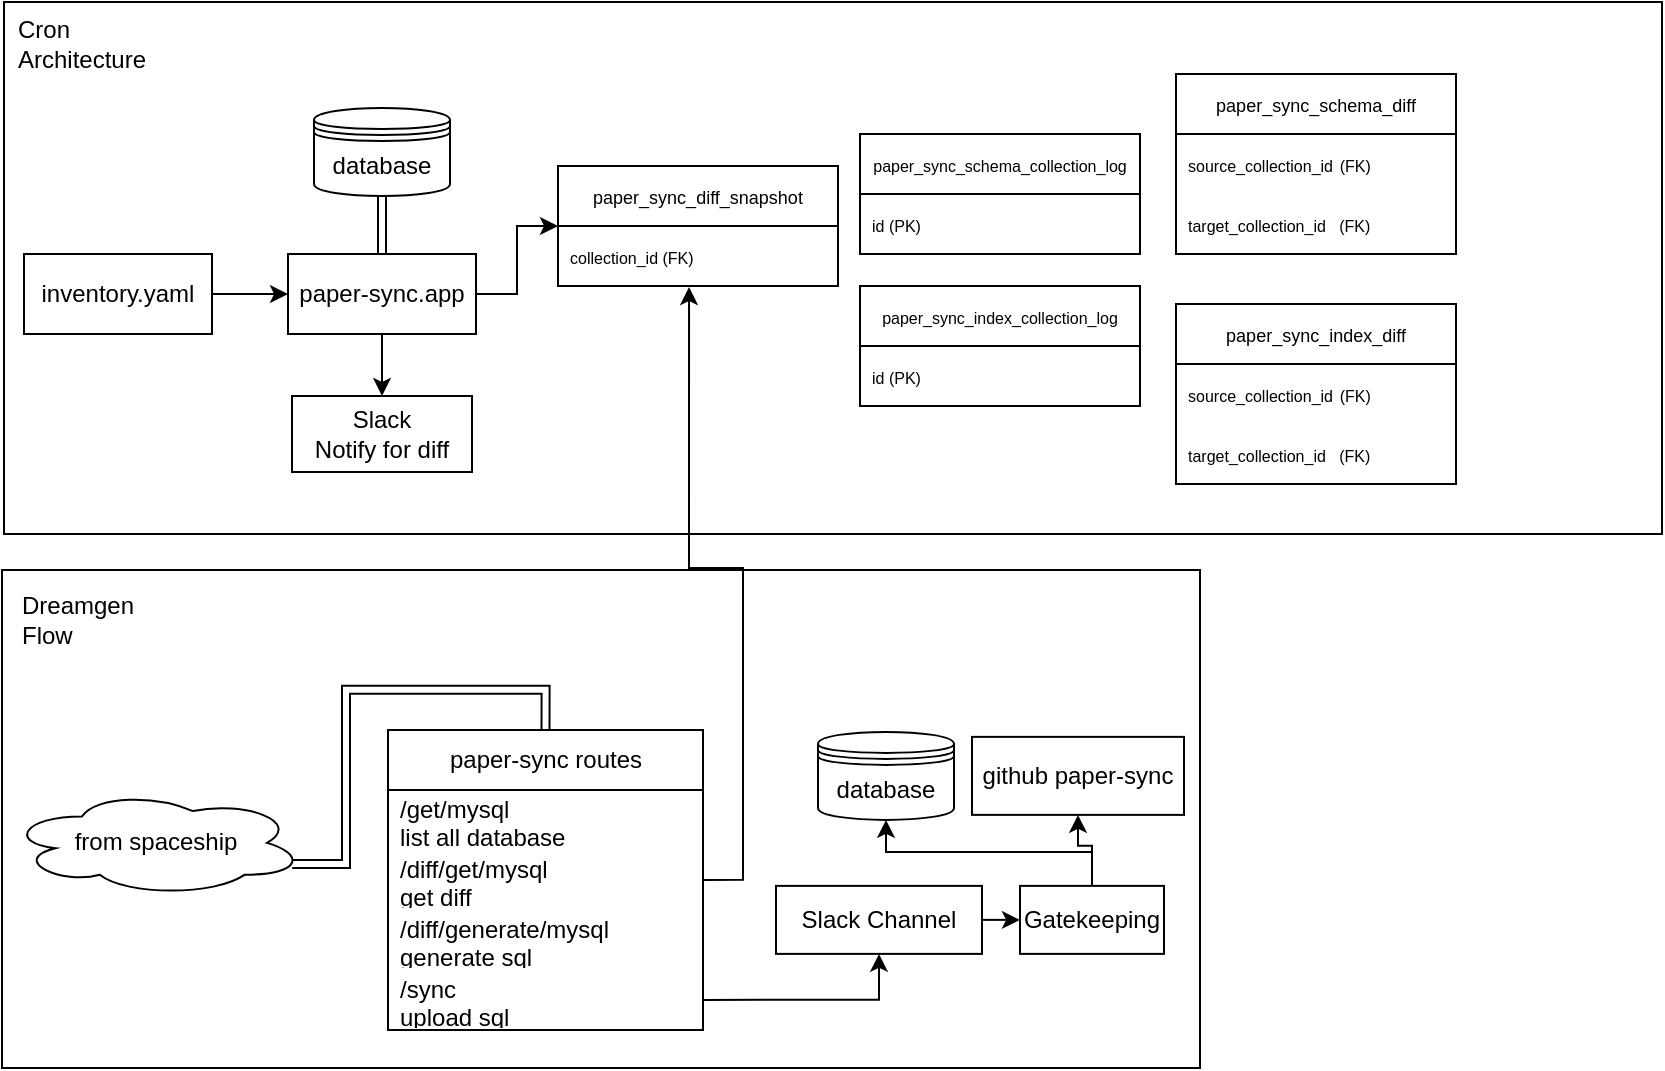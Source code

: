<mxfile version="28.2.5">
  <diagram name="Page-1" id="0FveS2tX93X4ZdKStLT3">
    <mxGraphModel dx="946" dy="563" grid="0" gridSize="10" guides="1" tooltips="1" connect="1" arrows="1" fold="1" page="1" pageScale="1" pageWidth="1169" pageHeight="827" math="0" shadow="0">
      <root>
        <mxCell id="0" />
        <mxCell id="1" parent="0" />
        <mxCell id="ZmzHimU4FkvrAkHHGpjB-24" value="" style="rounded=0;whiteSpace=wrap;html=1;" parent="1" vertex="1">
          <mxGeometry x="181" y="194" width="829" height="266" as="geometry" />
        </mxCell>
        <mxCell id="ZmzHimU4FkvrAkHHGpjB-4" style="edgeStyle=orthogonalEdgeStyle;rounded=0;orthogonalLoop=1;jettySize=auto;html=1;exitX=1;exitY=0.5;exitDx=0;exitDy=0;entryX=0;entryY=0.5;entryDx=0;entryDy=0;" parent="1" source="ZmzHimU4FkvrAkHHGpjB-2" target="ZmzHimU4FkvrAkHHGpjB-3" edge="1">
          <mxGeometry relative="1" as="geometry" />
        </mxCell>
        <mxCell id="ZmzHimU4FkvrAkHHGpjB-2" value="inventory.yaml" style="rounded=0;whiteSpace=wrap;html=1;" parent="1" vertex="1">
          <mxGeometry x="191" y="320" width="94" height="40" as="geometry" />
        </mxCell>
        <mxCell id="rLja4aOVXikeudo826eQ-23" style="edgeStyle=orthogonalEdgeStyle;rounded=0;orthogonalLoop=1;jettySize=auto;html=1;exitX=0.5;exitY=1;exitDx=0;exitDy=0;entryX=0.5;entryY=0;entryDx=0;entryDy=0;" parent="1" source="ZmzHimU4FkvrAkHHGpjB-3" target="rLja4aOVXikeudo826eQ-22" edge="1">
          <mxGeometry relative="1" as="geometry" />
        </mxCell>
        <mxCell id="Zzj0IOWBo7RuuzBgoP1q-1" style="edgeStyle=orthogonalEdgeStyle;rounded=0;orthogonalLoop=1;jettySize=auto;html=1;exitX=1;exitY=0.5;exitDx=0;exitDy=0;" edge="1" parent="1" source="ZmzHimU4FkvrAkHHGpjB-3" target="ZmzHimU4FkvrAkHHGpjB-11">
          <mxGeometry relative="1" as="geometry" />
        </mxCell>
        <mxCell id="ZmzHimU4FkvrAkHHGpjB-3" value="paper-sync.app" style="rounded=0;whiteSpace=wrap;html=1;" parent="1" vertex="1">
          <mxGeometry x="323" y="320" width="94" height="40" as="geometry" />
        </mxCell>
        <mxCell id="ZmzHimU4FkvrAkHHGpjB-6" style="edgeStyle=orthogonalEdgeStyle;rounded=0;orthogonalLoop=1;jettySize=auto;html=1;exitX=0.5;exitY=1;exitDx=0;exitDy=0;entryX=0.5;entryY=0;entryDx=0;entryDy=0;shape=link;" parent="1" source="ZmzHimU4FkvrAkHHGpjB-5" target="ZmzHimU4FkvrAkHHGpjB-3" edge="1">
          <mxGeometry relative="1" as="geometry" />
        </mxCell>
        <mxCell id="ZmzHimU4FkvrAkHHGpjB-5" value="database" style="shape=datastore;whiteSpace=wrap;html=1;" parent="1" vertex="1">
          <mxGeometry x="336" y="247" width="68" height="44" as="geometry" />
        </mxCell>
        <mxCell id="ZmzHimU4FkvrAkHHGpjB-7" value="&lt;span&gt;&lt;/span&gt;&lt;span&gt;&lt;/span&gt;&lt;span style=&quot;white-space-collapse: preserve;&quot;&gt;&lt;font style=&quot;font-size: 8px;&quot;&gt;paper_sync_schema_collection_log&lt;/font&gt;&lt;/span&gt;" style="swimlane;fontStyle=0;childLayout=stackLayout;horizontal=1;startSize=30;horizontalStack=0;resizeParent=1;resizeParentMax=0;resizeLast=0;collapsible=1;marginBottom=0;whiteSpace=wrap;html=1;" parent="1" vertex="1">
          <mxGeometry x="609" y="260" width="140" height="60" as="geometry" />
        </mxCell>
        <mxCell id="ZmzHimU4FkvrAkHHGpjB-8" value="&lt;span&gt;&lt;/span&gt;&lt;span&gt;&lt;/span&gt;&lt;span style=&quot;white-space-collapse: preserve;&quot;&gt;&lt;font style=&quot;font-size: 8px;&quot;&gt;id (PK)&lt;/font&gt;&lt;/span&gt;" style="text;strokeColor=none;fillColor=none;align=left;verticalAlign=middle;spacingLeft=4;spacingRight=4;overflow=hidden;points=[[0,0.5],[1,0.5]];portConstraint=eastwest;rotatable=0;whiteSpace=wrap;html=1;" parent="ZmzHimU4FkvrAkHHGpjB-7" vertex="1">
          <mxGeometry y="30" width="140" height="30" as="geometry" />
        </mxCell>
        <mxCell id="ZmzHimU4FkvrAkHHGpjB-11" value="&lt;span&gt;&lt;/span&gt;&lt;span&gt;&lt;/span&gt;&lt;span&gt;&lt;/span&gt;&lt;span style=&quot;white-space-collapse: preserve;&quot;&gt;&lt;font style=&quot;font-size: 9px;&quot;&gt;paper_sync_diff_snapshot&lt;/font&gt;&lt;/span&gt;" style="swimlane;fontStyle=0;childLayout=stackLayout;horizontal=1;startSize=30;horizontalStack=0;resizeParent=1;resizeParentMax=0;resizeLast=0;collapsible=1;marginBottom=0;whiteSpace=wrap;html=1;" parent="1" vertex="1">
          <mxGeometry x="458" y="276" width="140" height="60" as="geometry" />
        </mxCell>
        <mxCell id="ZmzHimU4FkvrAkHHGpjB-12" value="&lt;span&gt;&lt;/span&gt;&lt;span&gt;&lt;/span&gt;&lt;span&gt;&lt;/span&gt;&lt;span style=&quot;white-space-collapse: preserve;&quot;&gt;&lt;font style=&quot;font-size: 8px;&quot;&gt;collection_id (FK)&lt;/font&gt;&lt;/span&gt;" style="text;strokeColor=none;fillColor=none;align=left;verticalAlign=middle;spacingLeft=4;spacingRight=4;overflow=hidden;points=[[0,0.5],[1,0.5]];portConstraint=eastwest;rotatable=0;whiteSpace=wrap;html=1;" parent="ZmzHimU4FkvrAkHHGpjB-11" vertex="1">
          <mxGeometry y="30" width="140" height="30" as="geometry" />
        </mxCell>
        <mxCell id="ZmzHimU4FkvrAkHHGpjB-26" value="Cron Architecture" style="text;html=1;align=left;verticalAlign=middle;whiteSpace=wrap;rounded=0;" parent="1" vertex="1">
          <mxGeometry x="186" y="200" width="60" height="30" as="geometry" />
        </mxCell>
        <mxCell id="rLja4aOVXikeudo826eQ-20" value="" style="group" parent="1" vertex="1" connectable="0">
          <mxGeometry x="180" y="478" width="599" height="249" as="geometry" />
        </mxCell>
        <mxCell id="rLja4aOVXikeudo826eQ-19" value="" style="rounded=0;whiteSpace=wrap;html=1;" parent="rLja4aOVXikeudo826eQ-20" vertex="1">
          <mxGeometry width="599" height="249" as="geometry" />
        </mxCell>
        <mxCell id="rLja4aOVXikeudo826eQ-8" style="edgeStyle=orthogonalEdgeStyle;rounded=0;orthogonalLoop=1;jettySize=auto;html=1;exitX=0.96;exitY=0.7;exitDx=0;exitDy=0;exitPerimeter=0;entryX=0.5;entryY=0;entryDx=0;entryDy=0;shape=link;" parent="rLja4aOVXikeudo826eQ-20" source="rLja4aOVXikeudo826eQ-1" target="rLja4aOVXikeudo826eQ-4" edge="1">
          <mxGeometry relative="1" as="geometry" />
        </mxCell>
        <mxCell id="rLja4aOVXikeudo826eQ-1" value="from spaceship" style="ellipse;shape=cloud;whiteSpace=wrap;html=1;" parent="rLja4aOVXikeudo826eQ-20" vertex="1">
          <mxGeometry x="3" y="109.94" width="148" height="53" as="geometry" />
        </mxCell>
        <mxCell id="rLja4aOVXikeudo826eQ-4" value="paper-sync routes" style="swimlane;fontStyle=0;childLayout=stackLayout;horizontal=1;startSize=30;horizontalStack=0;resizeParent=1;resizeParentMax=0;resizeLast=0;collapsible=1;marginBottom=0;whiteSpace=wrap;html=1;" parent="rLja4aOVXikeudo826eQ-20" vertex="1">
          <mxGeometry x="193" y="79.94" width="157.5" height="150" as="geometry" />
        </mxCell>
        <mxCell id="rLja4aOVXikeudo826eQ-5" value="/get/mysql&lt;div&gt;list all database&lt;/div&gt;" style="text;strokeColor=none;fillColor=none;align=left;verticalAlign=middle;spacingLeft=4;spacingRight=4;overflow=hidden;points=[[0,0.5],[1,0.5]];portConstraint=eastwest;rotatable=0;whiteSpace=wrap;html=1;" parent="rLja4aOVXikeudo826eQ-4" vertex="1">
          <mxGeometry y="30" width="157.5" height="30" as="geometry" />
        </mxCell>
        <mxCell id="rLja4aOVXikeudo826eQ-6" value="/diff/get/mysql&lt;div&gt;get diff&lt;/div&gt;" style="text;strokeColor=none;fillColor=none;align=left;verticalAlign=middle;spacingLeft=4;spacingRight=4;overflow=hidden;points=[[0,0.5],[1,0.5]];portConstraint=eastwest;rotatable=0;whiteSpace=wrap;html=1;" parent="rLja4aOVXikeudo826eQ-4" vertex="1">
          <mxGeometry y="60" width="157.5" height="30" as="geometry" />
        </mxCell>
        <mxCell id="rLja4aOVXikeudo826eQ-7" value="/diff/generate/mysql&lt;div&gt;generate sql&lt;/div&gt;" style="text;strokeColor=none;fillColor=none;align=left;verticalAlign=middle;spacingLeft=4;spacingRight=4;overflow=hidden;points=[[0,0.5],[1,0.5]];portConstraint=eastwest;rotatable=0;whiteSpace=wrap;html=1;" parent="rLja4aOVXikeudo826eQ-4" vertex="1">
          <mxGeometry y="90" width="157.5" height="30" as="geometry" />
        </mxCell>
        <mxCell id="rLja4aOVXikeudo826eQ-9" value="/sync&lt;div&gt;upload sql&lt;/div&gt;" style="text;strokeColor=none;fillColor=none;align=left;verticalAlign=middle;spacingLeft=4;spacingRight=4;overflow=hidden;points=[[0,0.5],[1,0.5]];portConstraint=eastwest;rotatable=0;whiteSpace=wrap;html=1;" parent="rLja4aOVXikeudo826eQ-4" vertex="1">
          <mxGeometry y="120" width="157.5" height="30" as="geometry" />
        </mxCell>
        <mxCell id="rLja4aOVXikeudo826eQ-15" style="edgeStyle=orthogonalEdgeStyle;rounded=0;orthogonalLoop=1;jettySize=auto;html=1;exitX=1;exitY=0.5;exitDx=0;exitDy=0;entryX=0;entryY=0.5;entryDx=0;entryDy=0;" parent="rLja4aOVXikeudo826eQ-20" source="rLja4aOVXikeudo826eQ-10" target="rLja4aOVXikeudo826eQ-14" edge="1">
          <mxGeometry relative="1" as="geometry" />
        </mxCell>
        <mxCell id="rLja4aOVXikeudo826eQ-10" value="Slack Channel" style="rounded=0;whiteSpace=wrap;html=1;" parent="rLja4aOVXikeudo826eQ-20" vertex="1">
          <mxGeometry x="387" y="157.94" width="103" height="34" as="geometry" />
        </mxCell>
        <mxCell id="rLja4aOVXikeudo826eQ-11" style="edgeStyle=orthogonalEdgeStyle;rounded=0;orthogonalLoop=1;jettySize=auto;html=1;exitX=1;exitY=0.5;exitDx=0;exitDy=0;entryX=0.5;entryY=1;entryDx=0;entryDy=0;" parent="rLja4aOVXikeudo826eQ-20" source="rLja4aOVXikeudo826eQ-9" target="rLja4aOVXikeudo826eQ-10" edge="1">
          <mxGeometry relative="1" as="geometry" />
        </mxCell>
        <mxCell id="rLja4aOVXikeudo826eQ-12" value="database" style="shape=datastore;whiteSpace=wrap;html=1;" parent="rLja4aOVXikeudo826eQ-20" vertex="1">
          <mxGeometry x="408" y="80.94" width="68" height="44" as="geometry" />
        </mxCell>
        <mxCell id="rLja4aOVXikeudo826eQ-13" value="github paper-sync" style="rounded=0;whiteSpace=wrap;html=1;" parent="rLja4aOVXikeudo826eQ-20" vertex="1">
          <mxGeometry x="485" y="83.44" width="106" height="39" as="geometry" />
        </mxCell>
        <mxCell id="rLja4aOVXikeudo826eQ-16" style="edgeStyle=orthogonalEdgeStyle;rounded=0;orthogonalLoop=1;jettySize=auto;html=1;exitX=0.5;exitY=0;exitDx=0;exitDy=0;" parent="rLja4aOVXikeudo826eQ-20" source="rLja4aOVXikeudo826eQ-14" target="rLja4aOVXikeudo826eQ-13" edge="1">
          <mxGeometry relative="1" as="geometry" />
        </mxCell>
        <mxCell id="rLja4aOVXikeudo826eQ-18" style="edgeStyle=orthogonalEdgeStyle;rounded=0;orthogonalLoop=1;jettySize=auto;html=1;exitX=0.5;exitY=0;exitDx=0;exitDy=0;entryX=0.5;entryY=1;entryDx=0;entryDy=0;" parent="rLja4aOVXikeudo826eQ-20" source="rLja4aOVXikeudo826eQ-14" target="rLja4aOVXikeudo826eQ-12" edge="1">
          <mxGeometry relative="1" as="geometry">
            <Array as="points">
              <mxPoint x="527.5" y="140.94" />
              <mxPoint x="424.5" y="140.94" />
            </Array>
          </mxGeometry>
        </mxCell>
        <mxCell id="rLja4aOVXikeudo826eQ-14" value="Gatekeeping" style="rounded=0;whiteSpace=wrap;html=1;" parent="rLja4aOVXikeudo826eQ-20" vertex="1">
          <mxGeometry x="509" y="157.94" width="72" height="34" as="geometry" />
        </mxCell>
        <mxCell id="rLja4aOVXikeudo826eQ-21" value="Dreamgen Flow" style="text;html=1;align=left;verticalAlign=middle;whiteSpace=wrap;rounded=0;" parent="rLja4aOVXikeudo826eQ-20" vertex="1">
          <mxGeometry x="8" y="10" width="60" height="30" as="geometry" />
        </mxCell>
        <mxCell id="rLja4aOVXikeudo826eQ-22" value="Slack&lt;div&gt;Notify for diff&lt;/div&gt;" style="rounded=0;whiteSpace=wrap;html=1;" parent="1" vertex="1">
          <mxGeometry x="325" y="391" width="90" height="38" as="geometry" />
        </mxCell>
        <mxCell id="rLja4aOVXikeudo826eQ-24" value="&lt;span&gt;&lt;/span&gt;&lt;span&gt;&lt;/span&gt;&lt;span&gt;&lt;/span&gt;&lt;span style=&quot;white-space-collapse: preserve;&quot;&gt;&lt;font style=&quot;font-size: 9px;&quot;&gt;paper_sync_schema_diff&lt;/font&gt;&lt;/span&gt;" style="swimlane;fontStyle=0;childLayout=stackLayout;horizontal=1;startSize=30;horizontalStack=0;resizeParent=1;resizeParentMax=0;resizeLast=0;collapsible=1;marginBottom=0;whiteSpace=wrap;html=1;" parent="1" vertex="1">
          <mxGeometry x="767" y="230" width="140" height="90" as="geometry" />
        </mxCell>
        <mxCell id="rLja4aOVXikeudo826eQ-25" value="&lt;span&gt;&lt;/span&gt;&lt;span style=&quot;font-size: 8px; white-space-collapse: preserve;&quot;&gt;source_collection_id&lt;/span&gt;&amp;nbsp;&lt;font style=&quot;font-size: 8px;&quot;&gt;(FK)&lt;/font&gt;" style="text;strokeColor=none;fillColor=none;align=left;verticalAlign=middle;spacingLeft=4;spacingRight=4;overflow=hidden;points=[[0,0.5],[1,0.5]];portConstraint=eastwest;rotatable=0;whiteSpace=wrap;html=1;" parent="rLja4aOVXikeudo826eQ-24" vertex="1">
          <mxGeometry y="30" width="140" height="30" as="geometry" />
        </mxCell>
        <mxCell id="rLja4aOVXikeudo826eQ-26" value="&lt;span&gt;&lt;/span&gt;&lt;span style=&quot;font-size: 8px; white-space-collapse: preserve;&quot;&gt;target_collection_id&lt;/span&gt;&amp;nbsp; &lt;font style=&quot;font-size: 8px;&quot;&gt;(FK)&lt;/font&gt;" style="text;strokeColor=none;fillColor=none;align=left;verticalAlign=middle;spacingLeft=4;spacingRight=4;overflow=hidden;points=[[0,0.5],[1,0.5]];portConstraint=eastwest;rotatable=0;whiteSpace=wrap;html=1;" parent="rLja4aOVXikeudo826eQ-24" vertex="1">
          <mxGeometry y="60" width="140" height="30" as="geometry" />
        </mxCell>
        <mxCell id="rLja4aOVXikeudo826eQ-35" value="&lt;span&gt;&lt;/span&gt;&lt;span&gt;&lt;/span&gt;&lt;span style=&quot;white-space-collapse: preserve;&quot;&gt;&lt;font style=&quot;font-size: 8px;&quot;&gt;paper_sync_index_collection_log&lt;/font&gt;&lt;/span&gt;" style="swimlane;fontStyle=0;childLayout=stackLayout;horizontal=1;startSize=30;horizontalStack=0;resizeParent=1;resizeParentMax=0;resizeLast=0;collapsible=1;marginBottom=0;whiteSpace=wrap;html=1;" parent="1" vertex="1">
          <mxGeometry x="609" y="336" width="140" height="60" as="geometry" />
        </mxCell>
        <mxCell id="rLja4aOVXikeudo826eQ-36" value="&lt;span&gt;&lt;/span&gt;&lt;span&gt;&lt;/span&gt;&lt;span style=&quot;white-space-collapse: preserve;&quot;&gt;&lt;font style=&quot;font-size: 8px;&quot;&gt;id (PK)&lt;/font&gt;&lt;/span&gt;" style="text;strokeColor=none;fillColor=none;align=left;verticalAlign=middle;spacingLeft=4;spacingRight=4;overflow=hidden;points=[[0,0.5],[1,0.5]];portConstraint=eastwest;rotatable=0;whiteSpace=wrap;html=1;" parent="rLja4aOVXikeudo826eQ-35" vertex="1">
          <mxGeometry y="30" width="140" height="30" as="geometry" />
        </mxCell>
        <mxCell id="rLja4aOVXikeudo826eQ-37" value="&lt;span&gt;&lt;/span&gt;&lt;span&gt;&lt;/span&gt;&lt;span&gt;&lt;/span&gt;&lt;span style=&quot;white-space-collapse: preserve;&quot;&gt;&lt;font style=&quot;font-size: 9px;&quot;&gt;paper_sync_index_diff&lt;/font&gt;&lt;/span&gt;" style="swimlane;fontStyle=0;childLayout=stackLayout;horizontal=1;startSize=30;horizontalStack=0;resizeParent=1;resizeParentMax=0;resizeLast=0;collapsible=1;marginBottom=0;whiteSpace=wrap;html=1;" parent="1" vertex="1">
          <mxGeometry x="767" y="345" width="140" height="90" as="geometry" />
        </mxCell>
        <mxCell id="rLja4aOVXikeudo826eQ-38" value="&lt;span&gt;&lt;/span&gt;&lt;span style=&quot;font-size: 8px; white-space-collapse: preserve;&quot;&gt;source_collection_id&lt;/span&gt;&amp;nbsp;&lt;font style=&quot;font-size: 8px;&quot;&gt;(FK)&lt;/font&gt;" style="text;strokeColor=none;fillColor=none;align=left;verticalAlign=middle;spacingLeft=4;spacingRight=4;overflow=hidden;points=[[0,0.5],[1,0.5]];portConstraint=eastwest;rotatable=0;whiteSpace=wrap;html=1;" parent="rLja4aOVXikeudo826eQ-37" vertex="1">
          <mxGeometry y="30" width="140" height="30" as="geometry" />
        </mxCell>
        <mxCell id="rLja4aOVXikeudo826eQ-39" value="&lt;span&gt;&lt;/span&gt;&lt;span style=&quot;font-size: 8px; white-space-collapse: preserve;&quot;&gt;target_collection_id&lt;/span&gt;&amp;nbsp; &lt;font style=&quot;font-size: 8px;&quot;&gt;(FK)&lt;/font&gt;" style="text;strokeColor=none;fillColor=none;align=left;verticalAlign=middle;spacingLeft=4;spacingRight=4;overflow=hidden;points=[[0,0.5],[1,0.5]];portConstraint=eastwest;rotatable=0;whiteSpace=wrap;html=1;" parent="rLja4aOVXikeudo826eQ-37" vertex="1">
          <mxGeometry y="60" width="140" height="30" as="geometry" />
        </mxCell>
        <mxCell id="Zzj0IOWBo7RuuzBgoP1q-2" style="edgeStyle=orthogonalEdgeStyle;rounded=0;orthogonalLoop=1;jettySize=auto;html=1;exitX=1;exitY=0.5;exitDx=0;exitDy=0;entryX=0.468;entryY=1.017;entryDx=0;entryDy=0;entryPerimeter=0;" edge="1" parent="1" source="rLja4aOVXikeudo826eQ-6" target="ZmzHimU4FkvrAkHHGpjB-12">
          <mxGeometry relative="1" as="geometry" />
        </mxCell>
      </root>
    </mxGraphModel>
  </diagram>
</mxfile>

